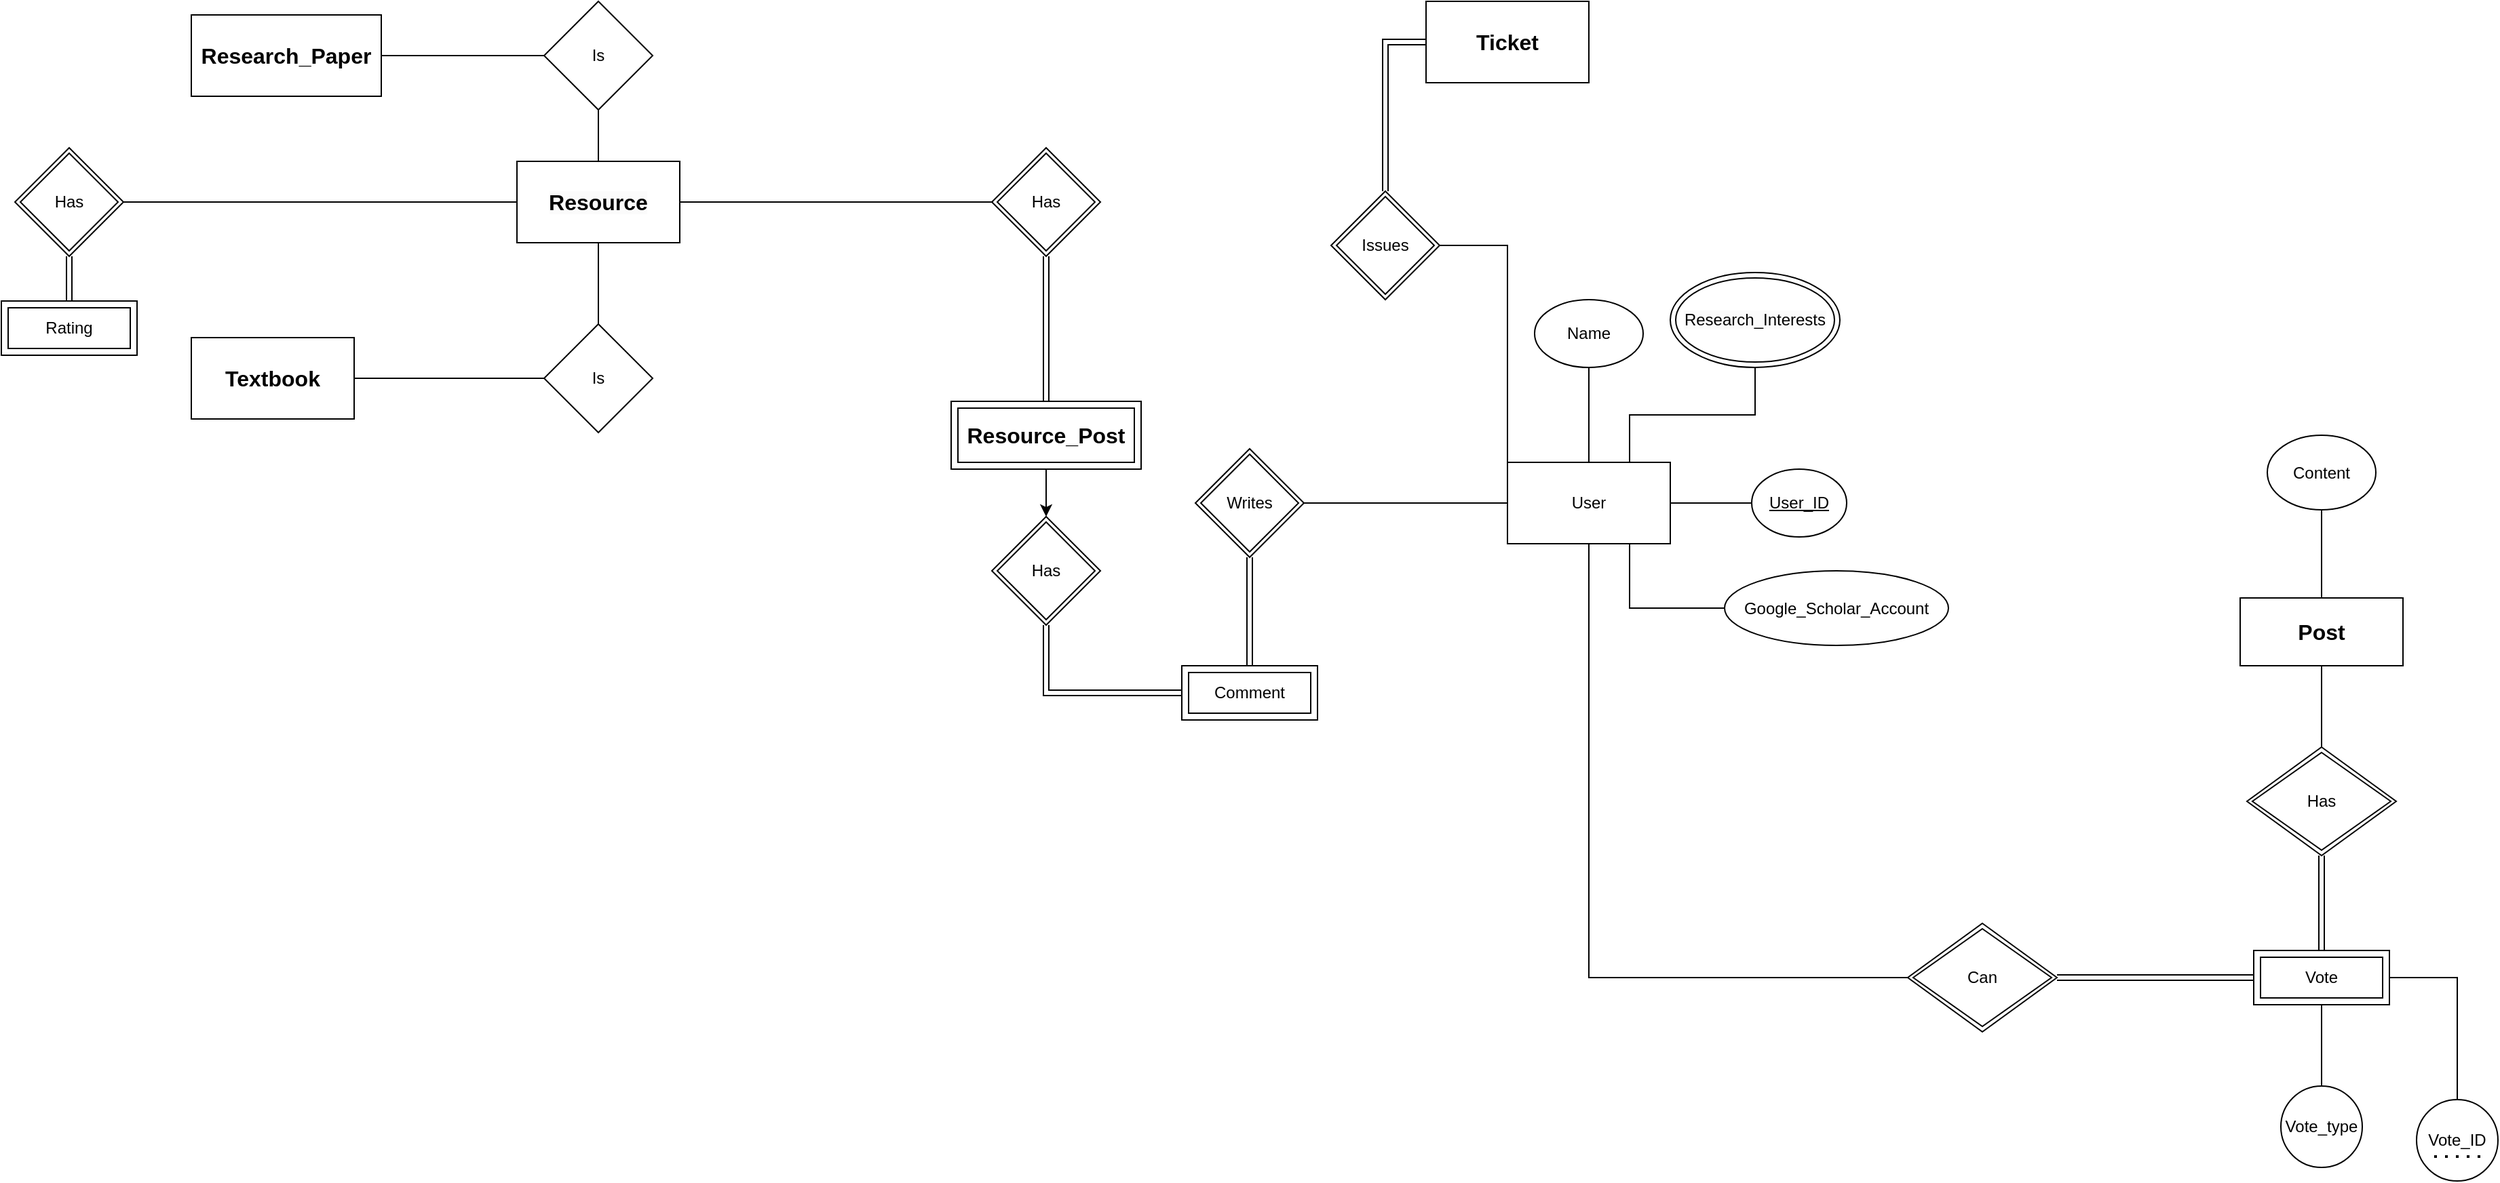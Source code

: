 <mxfile version="21.0.6" type="github">
  <diagram id="R2lEEEUBdFMjLlhIrx00" name="Page-1">
    <mxGraphModel dx="3105" dy="1871" grid="1" gridSize="10" guides="1" tooltips="1" connect="1" arrows="1" fold="1" page="1" pageScale="1" pageWidth="850" pageHeight="1100" math="0" shadow="0" extFonts="Permanent Marker^https://fonts.googleapis.com/css?family=Permanent+Marker">
      <root>
        <mxCell id="0" />
        <mxCell id="1" parent="0" />
        <mxCell id="YpXeeTf7qJ5zj5Ovl2NS-48" value="" style="edgeStyle=orthogonalEdgeStyle;rounded=0;orthogonalLoop=1;jettySize=auto;html=1;endArrow=none;endFill=0;" edge="1" parent="1" source="YpXeeTf7qJ5zj5Ovl2NS-2" target="YpXeeTf7qJ5zj5Ovl2NS-47">
          <mxGeometry relative="1" as="geometry" />
        </mxCell>
        <mxCell id="YpXeeTf7qJ5zj5Ovl2NS-55" value="" style="edgeStyle=orthogonalEdgeStyle;rounded=0;orthogonalLoop=1;jettySize=auto;html=1;endArrow=none;endFill=0;" edge="1" parent="1" source="YpXeeTf7qJ5zj5Ovl2NS-2" target="YpXeeTf7qJ5zj5Ovl2NS-54">
          <mxGeometry relative="1" as="geometry" />
        </mxCell>
        <mxCell id="YpXeeTf7qJ5zj5Ovl2NS-58" style="edgeStyle=orthogonalEdgeStyle;rounded=0;orthogonalLoop=1;jettySize=auto;html=1;exitX=0.75;exitY=1;exitDx=0;exitDy=0;entryX=0;entryY=0.5;entryDx=0;entryDy=0;endArrow=none;endFill=0;" edge="1" parent="1" source="YpXeeTf7qJ5zj5Ovl2NS-2" target="YpXeeTf7qJ5zj5Ovl2NS-57">
          <mxGeometry relative="1" as="geometry" />
        </mxCell>
        <mxCell id="YpXeeTf7qJ5zj5Ovl2NS-68" style="edgeStyle=orthogonalEdgeStyle;rounded=0;orthogonalLoop=1;jettySize=auto;html=1;exitX=0.75;exitY=0;exitDx=0;exitDy=0;entryX=0.5;entryY=1;entryDx=0;entryDy=0;endArrow=none;endFill=0;" edge="1" parent="1" source="YpXeeTf7qJ5zj5Ovl2NS-2" target="YpXeeTf7qJ5zj5Ovl2NS-67">
          <mxGeometry relative="1" as="geometry" />
        </mxCell>
        <mxCell id="YpXeeTf7qJ5zj5Ovl2NS-2" value="User" style="rounded=0;whiteSpace=wrap;html=1;" vertex="1" parent="1">
          <mxGeometry x="90" y="220" width="120" height="60" as="geometry" />
        </mxCell>
        <mxCell id="YpXeeTf7qJ5zj5Ovl2NS-3" value="&lt;meta charset=&quot;utf-8&quot;&gt;&lt;b id=&quot;docs-internal-guid-0319a5cd-7fff-a8cc-95c2-bb4110cfee90&quot; style=&quot;font-weight:normal;&quot;&gt;&lt;span style=&quot;font-size: 12pt; font-family: Arial; color: rgb(0, 0, 0); background-color: transparent; font-weight: 700; font-style: normal; font-variant: normal; text-decoration: none; vertical-align: baseline;&quot;&gt;Ticket&lt;/span&gt;&lt;/b&gt;" style="rounded=0;whiteSpace=wrap;html=1;" vertex="1" parent="1">
          <mxGeometry x="30" y="-120" width="120" height="60" as="geometry" />
        </mxCell>
        <mxCell id="YpXeeTf7qJ5zj5Ovl2NS-4" value="&lt;meta charset=&quot;utf-8&quot;&gt;&lt;b id=&quot;docs-internal-guid-718b6a08-7fff-b9a7-0453-49510cfb1dfd&quot; style=&quot;font-weight:normal;&quot;&gt;&lt;span style=&quot;font-size: 12pt; font-family: Arial; color: rgb(0, 0, 0); background-color: transparent; font-weight: 700; font-style: normal; font-variant: normal; text-decoration: none; vertical-align: baseline;&quot;&gt;Textbook&lt;/span&gt;&lt;/b&gt;" style="rounded=0;whiteSpace=wrap;html=1;" vertex="1" parent="1">
          <mxGeometry x="-880" y="128" width="120" height="60" as="geometry" />
        </mxCell>
        <mxCell id="YpXeeTf7qJ5zj5Ovl2NS-78" value="" style="edgeStyle=orthogonalEdgeStyle;rounded=0;orthogonalLoop=1;jettySize=auto;html=1;endArrow=none;endFill=0;" edge="1" parent="1" source="YpXeeTf7qJ5zj5Ovl2NS-5" target="YpXeeTf7qJ5zj5Ovl2NS-77">
          <mxGeometry relative="1" as="geometry" />
        </mxCell>
        <mxCell id="YpXeeTf7qJ5zj5Ovl2NS-5" value="&lt;b id=&quot;docs-internal-guid-7c196727-7fff-cf44-8b81-c02ef0bab3d8&quot; style=&quot;font-weight:normal;&quot;&gt;&lt;span style=&quot;font-size: 12pt; font-family: Arial; color: rgb(0, 0, 0); background-color: transparent; font-weight: 700; font-style: normal; font-variant: normal; text-decoration: none; vertical-align: baseline;&quot;&gt;Post&lt;/span&gt;&lt;/b&gt;" style="rounded=0;whiteSpace=wrap;html=1;" vertex="1" parent="1">
          <mxGeometry x="630" y="320" width="120" height="50" as="geometry" />
        </mxCell>
        <mxCell id="YpXeeTf7qJ5zj5Ovl2NS-88" style="edgeStyle=orthogonalEdgeStyle;rounded=0;orthogonalLoop=1;jettySize=auto;html=1;shape=link;exitX=0.5;exitY=0;exitDx=0;exitDy=0;" edge="1" parent="1" source="YpXeeTf7qJ5zj5Ovl2NS-89" target="YpXeeTf7qJ5zj5Ovl2NS-86">
          <mxGeometry relative="1" as="geometry">
            <mxPoint x="-970" y="109" as="sourcePoint" />
          </mxGeometry>
        </mxCell>
        <mxCell id="YpXeeTf7qJ5zj5Ovl2NS-81" style="edgeStyle=orthogonalEdgeStyle;rounded=0;orthogonalLoop=1;jettySize=auto;html=1;exitX=0.5;exitY=0;exitDx=0;exitDy=0;entryX=0.5;entryY=1;entryDx=0;entryDy=0;endArrow=none;endFill=0;" edge="1" parent="1" source="YpXeeTf7qJ5zj5Ovl2NS-12" target="YpXeeTf7qJ5zj5Ovl2NS-80">
          <mxGeometry relative="1" as="geometry" />
        </mxCell>
        <mxCell id="YpXeeTf7qJ5zj5Ovl2NS-12" value="&lt;b style=&quot;border-color: var(--border-color); color: rgb(0, 0, 0); font-family: Arial; font-size: 16px; font-style: normal; font-variant-ligatures: normal; font-variant-caps: normal; letter-spacing: normal; orphans: 2; text-align: center; text-indent: 0px; text-transform: none; widows: 2; word-spacing: 0px; -webkit-text-stroke-width: 0px; background-color: rgb(251, 251, 251); text-decoration-thickness: initial; text-decoration-style: initial; text-decoration-color: initial;&quot;&gt;Resource&lt;/b&gt;" style="rounded=0;whiteSpace=wrap;html=1;" vertex="1" parent="1">
          <mxGeometry x="-640" y="-2" width="120" height="60" as="geometry" />
        </mxCell>
        <mxCell id="YpXeeTf7qJ5zj5Ovl2NS-16" value="&lt;font face=&quot;Arial&quot;&gt;&lt;span style=&quot;font-size: 16px;&quot;&gt;&lt;b&gt;Research_Paper&lt;/b&gt;&lt;/span&gt;&lt;/font&gt;" style="rounded=0;whiteSpace=wrap;html=1;" vertex="1" parent="1">
          <mxGeometry x="-880" y="-110" width="140" height="60" as="geometry" />
        </mxCell>
        <mxCell id="YpXeeTf7qJ5zj5Ovl2NS-23" style="edgeStyle=orthogonalEdgeStyle;rounded=0;orthogonalLoop=1;jettySize=auto;html=1;entryX=0;entryY=0.5;entryDx=0;entryDy=0;exitX=1;exitY=0.5;exitDx=0;exitDy=0;shape=link;" edge="1" parent="1" source="YpXeeTf7qJ5zj5Ovl2NS-74" target="YpXeeTf7qJ5zj5Ovl2NS-45">
          <mxGeometry relative="1" as="geometry">
            <mxPoint x="460" y="600" as="sourcePoint" />
            <mxPoint x="640" y="610" as="targetPoint" />
          </mxGeometry>
        </mxCell>
        <mxCell id="YpXeeTf7qJ5zj5Ovl2NS-24" style="edgeStyle=orthogonalEdgeStyle;rounded=0;orthogonalLoop=1;jettySize=auto;html=1;exitX=0;exitY=0.5;exitDx=0;exitDy=0;entryX=0.5;entryY=1;entryDx=0;entryDy=0;endArrow=none;endFill=0;" edge="1" parent="1" source="YpXeeTf7qJ5zj5Ovl2NS-74" target="YpXeeTf7qJ5zj5Ovl2NS-2">
          <mxGeometry relative="1" as="geometry">
            <mxPoint x="380" y="600" as="sourcePoint" />
          </mxGeometry>
        </mxCell>
        <mxCell id="YpXeeTf7qJ5zj5Ovl2NS-29" value="Vote_ID" style="ellipse;whiteSpace=wrap;html=1;" vertex="1" parent="1">
          <mxGeometry x="760" y="690" width="60" height="60" as="geometry" />
        </mxCell>
        <mxCell id="YpXeeTf7qJ5zj5Ovl2NS-38" style="edgeStyle=orthogonalEdgeStyle;rounded=0;orthogonalLoop=1;jettySize=auto;html=1;exitX=1;exitY=0.5;exitDx=0;exitDy=0;entryX=0.5;entryY=0;entryDx=0;entryDy=0;endArrow=none;endFill=0;" edge="1" parent="1" source="YpXeeTf7qJ5zj5Ovl2NS-45" target="YpXeeTf7qJ5zj5Ovl2NS-29">
          <mxGeometry relative="1" as="geometry">
            <mxPoint x="750" y="600" as="sourcePoint" />
          </mxGeometry>
        </mxCell>
        <mxCell id="YpXeeTf7qJ5zj5Ovl2NS-51" style="edgeStyle=orthogonalEdgeStyle;rounded=0;orthogonalLoop=1;jettySize=auto;html=1;shape=link;" edge="1" parent="1" source="YpXeeTf7qJ5zj5Ovl2NS-31" target="YpXeeTf7qJ5zj5Ovl2NS-45">
          <mxGeometry relative="1" as="geometry" />
        </mxCell>
        <mxCell id="YpXeeTf7qJ5zj5Ovl2NS-52" style="edgeStyle=orthogonalEdgeStyle;rounded=0;orthogonalLoop=1;jettySize=auto;html=1;exitX=0.5;exitY=0;exitDx=0;exitDy=0;endArrow=none;endFill=0;" edge="1" parent="1" source="YpXeeTf7qJ5zj5Ovl2NS-31" target="YpXeeTf7qJ5zj5Ovl2NS-5">
          <mxGeometry relative="1" as="geometry" />
        </mxCell>
        <mxCell id="YpXeeTf7qJ5zj5Ovl2NS-31" value="Has" style="shape=rhombus;double=1;perimeter=rhombusPerimeter;whiteSpace=wrap;html=1;align=center;" vertex="1" parent="1">
          <mxGeometry x="635" y="430" width="110" height="80" as="geometry" />
        </mxCell>
        <mxCell id="YpXeeTf7qJ5zj5Ovl2NS-32" value="" style="endArrow=none;dashed=1;html=1;dashPattern=1 3;strokeWidth=2;rounded=0;" edge="1" parent="1">
          <mxGeometry width="50" height="50" relative="1" as="geometry">
            <mxPoint x="773" y="732" as="sourcePoint" />
            <mxPoint x="813" y="732" as="targetPoint" />
          </mxGeometry>
        </mxCell>
        <mxCell id="YpXeeTf7qJ5zj5Ovl2NS-36" value="Vote_type" style="ellipse;whiteSpace=wrap;html=1;" vertex="1" parent="1">
          <mxGeometry x="660" y="680" width="60" height="60" as="geometry" />
        </mxCell>
        <mxCell id="YpXeeTf7qJ5zj5Ovl2NS-46" style="edgeStyle=orthogonalEdgeStyle;rounded=0;orthogonalLoop=1;jettySize=auto;html=1;exitX=0.5;exitY=1;exitDx=0;exitDy=0;entryX=0.5;entryY=0;entryDx=0;entryDy=0;endArrow=none;endFill=0;" edge="1" parent="1" source="YpXeeTf7qJ5zj5Ovl2NS-45" target="YpXeeTf7qJ5zj5Ovl2NS-36">
          <mxGeometry relative="1" as="geometry" />
        </mxCell>
        <mxCell id="YpXeeTf7qJ5zj5Ovl2NS-45" value="Vote" style="shape=ext;margin=3;double=1;whiteSpace=wrap;html=1;align=center;" vertex="1" parent="1">
          <mxGeometry x="640" y="580" width="100" height="40" as="geometry" />
        </mxCell>
        <mxCell id="YpXeeTf7qJ5zj5Ovl2NS-47" value="&lt;u&gt;User_ID&lt;/u&gt;" style="ellipse;whiteSpace=wrap;html=1;rounded=0;" vertex="1" parent="1">
          <mxGeometry x="270" y="225" width="70" height="50" as="geometry" />
        </mxCell>
        <mxCell id="YpXeeTf7qJ5zj5Ovl2NS-54" value="Name" style="ellipse;whiteSpace=wrap;html=1;rounded=0;" vertex="1" parent="1">
          <mxGeometry x="110" y="100" width="80" height="50" as="geometry" />
        </mxCell>
        <mxCell id="YpXeeTf7qJ5zj5Ovl2NS-57" value="Google_Scholar_Account" style="ellipse;html=1;rounded=0;whiteSpace=wrap;" vertex="1" parent="1">
          <mxGeometry x="250" y="300" width="165" height="55" as="geometry" />
        </mxCell>
        <mxCell id="YpXeeTf7qJ5zj5Ovl2NS-67" value="&lt;span style=&quot;color: rgb(0, 0, 0); font-family: Helvetica; font-size: 12px; font-style: normal; font-variant-ligatures: normal; font-variant-caps: normal; font-weight: 400; letter-spacing: normal; orphans: 2; text-align: center; text-indent: 0px; text-transform: none; widows: 2; word-spacing: 0px; -webkit-text-stroke-width: 0px; background-color: rgb(251, 251, 251); text-decoration-thickness: initial; text-decoration-style: initial; text-decoration-color: initial; float: none; display: inline !important;&quot;&gt;Research_Interests&lt;/span&gt;" style="ellipse;shape=doubleEllipse;whiteSpace=wrap;html=1;" vertex="1" parent="1">
          <mxGeometry x="210" y="80" width="125" height="70" as="geometry" />
        </mxCell>
        <mxCell id="YpXeeTf7qJ5zj5Ovl2NS-74" value="Can" style="shape=rhombus;double=1;perimeter=rhombusPerimeter;whiteSpace=wrap;html=1;align=center;" vertex="1" parent="1">
          <mxGeometry x="385" y="560" width="110" height="80" as="geometry" />
        </mxCell>
        <mxCell id="YpXeeTf7qJ5zj5Ovl2NS-77" value="Content" style="ellipse;whiteSpace=wrap;html=1;rounded=0;" vertex="1" parent="1">
          <mxGeometry x="650" y="200" width="80" height="55" as="geometry" />
        </mxCell>
        <mxCell id="YpXeeTf7qJ5zj5Ovl2NS-82" style="edgeStyle=orthogonalEdgeStyle;rounded=0;orthogonalLoop=1;jettySize=auto;html=1;exitX=0;exitY=0.5;exitDx=0;exitDy=0;entryX=1;entryY=0.5;entryDx=0;entryDy=0;endArrow=none;endFill=0;" edge="1" parent="1" source="YpXeeTf7qJ5zj5Ovl2NS-80" target="YpXeeTf7qJ5zj5Ovl2NS-16">
          <mxGeometry relative="1" as="geometry" />
        </mxCell>
        <mxCell id="YpXeeTf7qJ5zj5Ovl2NS-80" value="Is" style="rhombus;whiteSpace=wrap;html=1;" vertex="1" parent="1">
          <mxGeometry x="-620" y="-120" width="80" height="80" as="geometry" />
        </mxCell>
        <mxCell id="YpXeeTf7qJ5zj5Ovl2NS-84" style="edgeStyle=orthogonalEdgeStyle;rounded=0;orthogonalLoop=1;jettySize=auto;html=1;entryX=1;entryY=0.5;entryDx=0;entryDy=0;endArrow=none;endFill=0;" edge="1" parent="1" source="YpXeeTf7qJ5zj5Ovl2NS-83" target="YpXeeTf7qJ5zj5Ovl2NS-4">
          <mxGeometry relative="1" as="geometry" />
        </mxCell>
        <mxCell id="YpXeeTf7qJ5zj5Ovl2NS-85" style="edgeStyle=orthogonalEdgeStyle;rounded=0;orthogonalLoop=1;jettySize=auto;html=1;exitX=0.5;exitY=0;exitDx=0;exitDy=0;entryX=0.5;entryY=1;entryDx=0;entryDy=0;endArrow=none;endFill=0;" edge="1" parent="1" source="YpXeeTf7qJ5zj5Ovl2NS-83" target="YpXeeTf7qJ5zj5Ovl2NS-12">
          <mxGeometry relative="1" as="geometry" />
        </mxCell>
        <mxCell id="YpXeeTf7qJ5zj5Ovl2NS-83" value="Is" style="rhombus;whiteSpace=wrap;html=1;" vertex="1" parent="1">
          <mxGeometry x="-620" y="118" width="80" height="80" as="geometry" />
        </mxCell>
        <mxCell id="YpXeeTf7qJ5zj5Ovl2NS-108" style="edgeStyle=orthogonalEdgeStyle;rounded=0;orthogonalLoop=1;jettySize=auto;html=1;exitX=1;exitY=0.5;exitDx=0;exitDy=0;entryX=0;entryY=0.5;entryDx=0;entryDy=0;endArrow=none;endFill=0;" edge="1" parent="1" source="YpXeeTf7qJ5zj5Ovl2NS-86" target="YpXeeTf7qJ5zj5Ovl2NS-12">
          <mxGeometry relative="1" as="geometry" />
        </mxCell>
        <mxCell id="YpXeeTf7qJ5zj5Ovl2NS-86" value="Has" style="shape=rhombus;double=1;perimeter=rhombusPerimeter;whiteSpace=wrap;html=1;align=center;" vertex="1" parent="1">
          <mxGeometry x="-1010" y="-12" width="80" height="80" as="geometry" />
        </mxCell>
        <mxCell id="YpXeeTf7qJ5zj5Ovl2NS-89" value="Rating" style="shape=ext;margin=3;double=1;whiteSpace=wrap;html=1;align=center;rounded=0;" vertex="1" parent="1">
          <mxGeometry x="-1020" y="101" width="100" height="40" as="geometry" />
        </mxCell>
        <mxCell id="YpXeeTf7qJ5zj5Ovl2NS-97" style="edgeStyle=orthogonalEdgeStyle;rounded=0;orthogonalLoop=1;jettySize=auto;html=1;exitX=0.5;exitY=1;exitDx=0;exitDy=0;" edge="1" parent="1" source="YpXeeTf7qJ5zj5Ovl2NS-91" target="YpXeeTf7qJ5zj5Ovl2NS-96">
          <mxGeometry relative="1" as="geometry" />
        </mxCell>
        <mxCell id="YpXeeTf7qJ5zj5Ovl2NS-91" value="&lt;b style=&quot;border-color: var(--border-color); font-family: Arial; font-size: 16px;&quot;&gt;Resource_Post&lt;/b&gt;" style="shape=ext;margin=3;double=1;whiteSpace=wrap;html=1;align=center;rounded=0;" vertex="1" parent="1">
          <mxGeometry x="-320" y="175" width="140" height="50" as="geometry" />
        </mxCell>
        <mxCell id="YpXeeTf7qJ5zj5Ovl2NS-93" style="edgeStyle=orthogonalEdgeStyle;rounded=0;orthogonalLoop=1;jettySize=auto;html=1;exitX=0.5;exitY=1;exitDx=0;exitDy=0;shape=link;" edge="1" parent="1" source="YpXeeTf7qJ5zj5Ovl2NS-92" target="YpXeeTf7qJ5zj5Ovl2NS-91">
          <mxGeometry relative="1" as="geometry" />
        </mxCell>
        <mxCell id="YpXeeTf7qJ5zj5Ovl2NS-94" style="edgeStyle=orthogonalEdgeStyle;rounded=0;orthogonalLoop=1;jettySize=auto;html=1;exitX=0;exitY=0.5;exitDx=0;exitDy=0;entryX=1;entryY=0.5;entryDx=0;entryDy=0;endArrow=none;endFill=0;" edge="1" parent="1" source="YpXeeTf7qJ5zj5Ovl2NS-92" target="YpXeeTf7qJ5zj5Ovl2NS-12">
          <mxGeometry relative="1" as="geometry" />
        </mxCell>
        <mxCell id="YpXeeTf7qJ5zj5Ovl2NS-92" value="Has" style="shape=rhombus;double=1;perimeter=rhombusPerimeter;whiteSpace=wrap;html=1;align=center;" vertex="1" parent="1">
          <mxGeometry x="-290" y="-12" width="80" height="80" as="geometry" />
        </mxCell>
        <mxCell id="YpXeeTf7qJ5zj5Ovl2NS-101" style="edgeStyle=orthogonalEdgeStyle;rounded=0;orthogonalLoop=1;jettySize=auto;html=1;exitX=0.5;exitY=1;exitDx=0;exitDy=0;entryX=0;entryY=0.5;entryDx=0;entryDy=0;endArrow=none;endFill=0;shape=link;" edge="1" parent="1" source="YpXeeTf7qJ5zj5Ovl2NS-96" target="YpXeeTf7qJ5zj5Ovl2NS-99">
          <mxGeometry relative="1" as="geometry" />
        </mxCell>
        <mxCell id="YpXeeTf7qJ5zj5Ovl2NS-96" value="Has" style="shape=rhombus;double=1;perimeter=rhombusPerimeter;whiteSpace=wrap;html=1;align=center;" vertex="1" parent="1">
          <mxGeometry x="-290" y="260" width="80" height="80" as="geometry" />
        </mxCell>
        <mxCell id="YpXeeTf7qJ5zj5Ovl2NS-99" value="Comment" style="shape=ext;margin=3;double=1;whiteSpace=wrap;html=1;align=center;rounded=0;" vertex="1" parent="1">
          <mxGeometry x="-150" y="370" width="100" height="40" as="geometry" />
        </mxCell>
        <mxCell id="YpXeeTf7qJ5zj5Ovl2NS-102" style="edgeStyle=orthogonalEdgeStyle;rounded=0;orthogonalLoop=1;jettySize=auto;html=1;shape=link;" edge="1" parent="1" source="YpXeeTf7qJ5zj5Ovl2NS-100" target="YpXeeTf7qJ5zj5Ovl2NS-99">
          <mxGeometry relative="1" as="geometry" />
        </mxCell>
        <mxCell id="YpXeeTf7qJ5zj5Ovl2NS-104" style="edgeStyle=orthogonalEdgeStyle;rounded=0;orthogonalLoop=1;jettySize=auto;html=1;entryX=0;entryY=0.5;entryDx=0;entryDy=0;endArrow=none;endFill=0;" edge="1" parent="1" source="YpXeeTf7qJ5zj5Ovl2NS-100" target="YpXeeTf7qJ5zj5Ovl2NS-2">
          <mxGeometry relative="1" as="geometry" />
        </mxCell>
        <mxCell id="YpXeeTf7qJ5zj5Ovl2NS-100" value="Writes" style="shape=rhombus;double=1;perimeter=rhombusPerimeter;whiteSpace=wrap;html=1;align=center;" vertex="1" parent="1">
          <mxGeometry x="-140" y="210" width="80" height="80" as="geometry" />
        </mxCell>
        <mxCell id="YpXeeTf7qJ5zj5Ovl2NS-106" style="edgeStyle=orthogonalEdgeStyle;rounded=0;orthogonalLoop=1;jettySize=auto;html=1;entryX=0;entryY=0.5;entryDx=0;entryDy=0;shape=link;" edge="1" parent="1" source="YpXeeTf7qJ5zj5Ovl2NS-105" target="YpXeeTf7qJ5zj5Ovl2NS-3">
          <mxGeometry relative="1" as="geometry" />
        </mxCell>
        <mxCell id="YpXeeTf7qJ5zj5Ovl2NS-107" style="edgeStyle=orthogonalEdgeStyle;rounded=0;orthogonalLoop=1;jettySize=auto;html=1;entryX=0;entryY=0;entryDx=0;entryDy=0;endArrow=none;endFill=0;" edge="1" parent="1" source="YpXeeTf7qJ5zj5Ovl2NS-105" target="YpXeeTf7qJ5zj5Ovl2NS-2">
          <mxGeometry relative="1" as="geometry" />
        </mxCell>
        <mxCell id="YpXeeTf7qJ5zj5Ovl2NS-105" value="Issues" style="shape=rhombus;double=1;perimeter=rhombusPerimeter;whiteSpace=wrap;html=1;align=center;" vertex="1" parent="1">
          <mxGeometry x="-40" y="20" width="80" height="80" as="geometry" />
        </mxCell>
      </root>
    </mxGraphModel>
  </diagram>
</mxfile>
